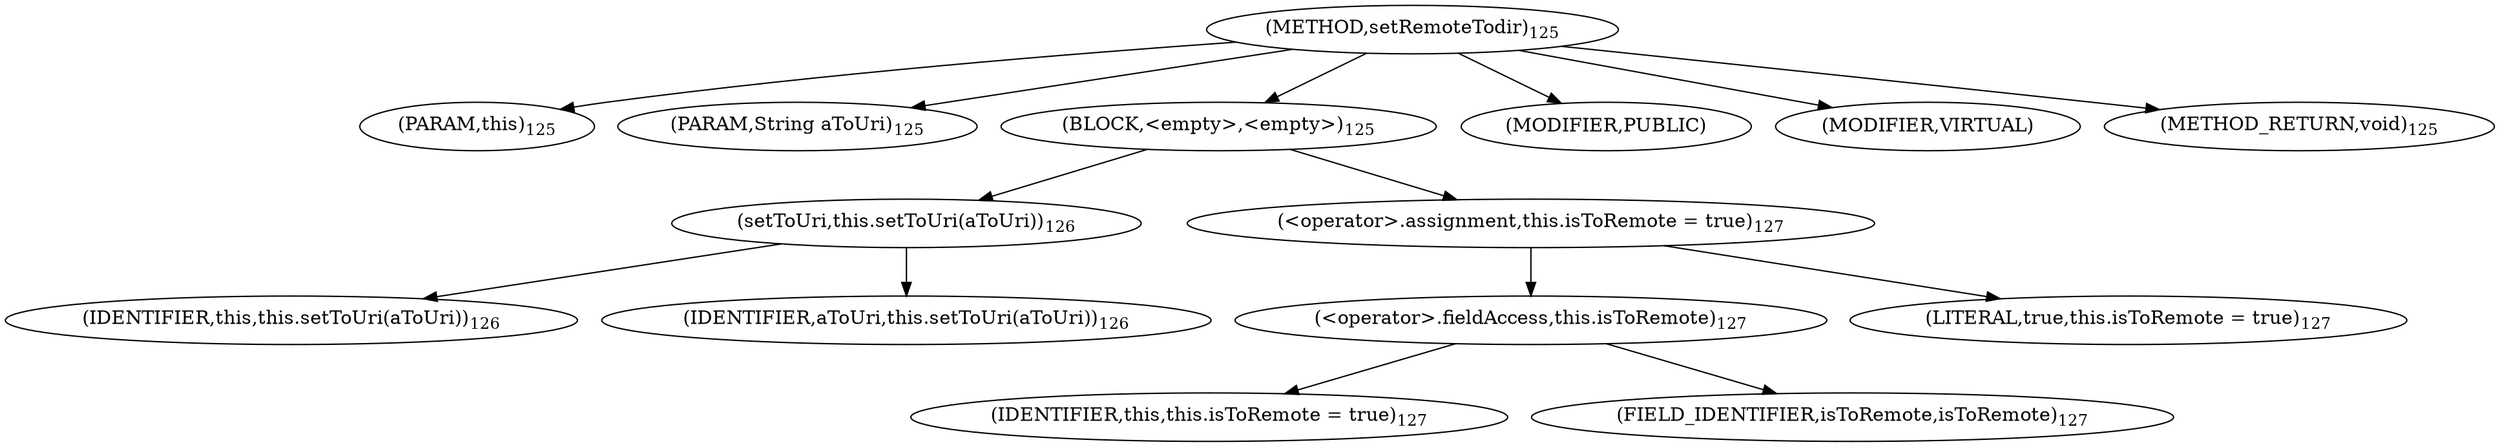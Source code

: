 digraph "setRemoteTodir" {  
"209" [label = <(METHOD,setRemoteTodir)<SUB>125</SUB>> ]
"23" [label = <(PARAM,this)<SUB>125</SUB>> ]
"210" [label = <(PARAM,String aToUri)<SUB>125</SUB>> ]
"211" [label = <(BLOCK,&lt;empty&gt;,&lt;empty&gt;)<SUB>125</SUB>> ]
"212" [label = <(setToUri,this.setToUri(aToUri))<SUB>126</SUB>> ]
"22" [label = <(IDENTIFIER,this,this.setToUri(aToUri))<SUB>126</SUB>> ]
"213" [label = <(IDENTIFIER,aToUri,this.setToUri(aToUri))<SUB>126</SUB>> ]
"214" [label = <(&lt;operator&gt;.assignment,this.isToRemote = true)<SUB>127</SUB>> ]
"215" [label = <(&lt;operator&gt;.fieldAccess,this.isToRemote)<SUB>127</SUB>> ]
"24" [label = <(IDENTIFIER,this,this.isToRemote = true)<SUB>127</SUB>> ]
"216" [label = <(FIELD_IDENTIFIER,isToRemote,isToRemote)<SUB>127</SUB>> ]
"217" [label = <(LITERAL,true,this.isToRemote = true)<SUB>127</SUB>> ]
"218" [label = <(MODIFIER,PUBLIC)> ]
"219" [label = <(MODIFIER,VIRTUAL)> ]
"220" [label = <(METHOD_RETURN,void)<SUB>125</SUB>> ]
  "209" -> "23" 
  "209" -> "210" 
  "209" -> "211" 
  "209" -> "218" 
  "209" -> "219" 
  "209" -> "220" 
  "211" -> "212" 
  "211" -> "214" 
  "212" -> "22" 
  "212" -> "213" 
  "214" -> "215" 
  "214" -> "217" 
  "215" -> "24" 
  "215" -> "216" 
}
